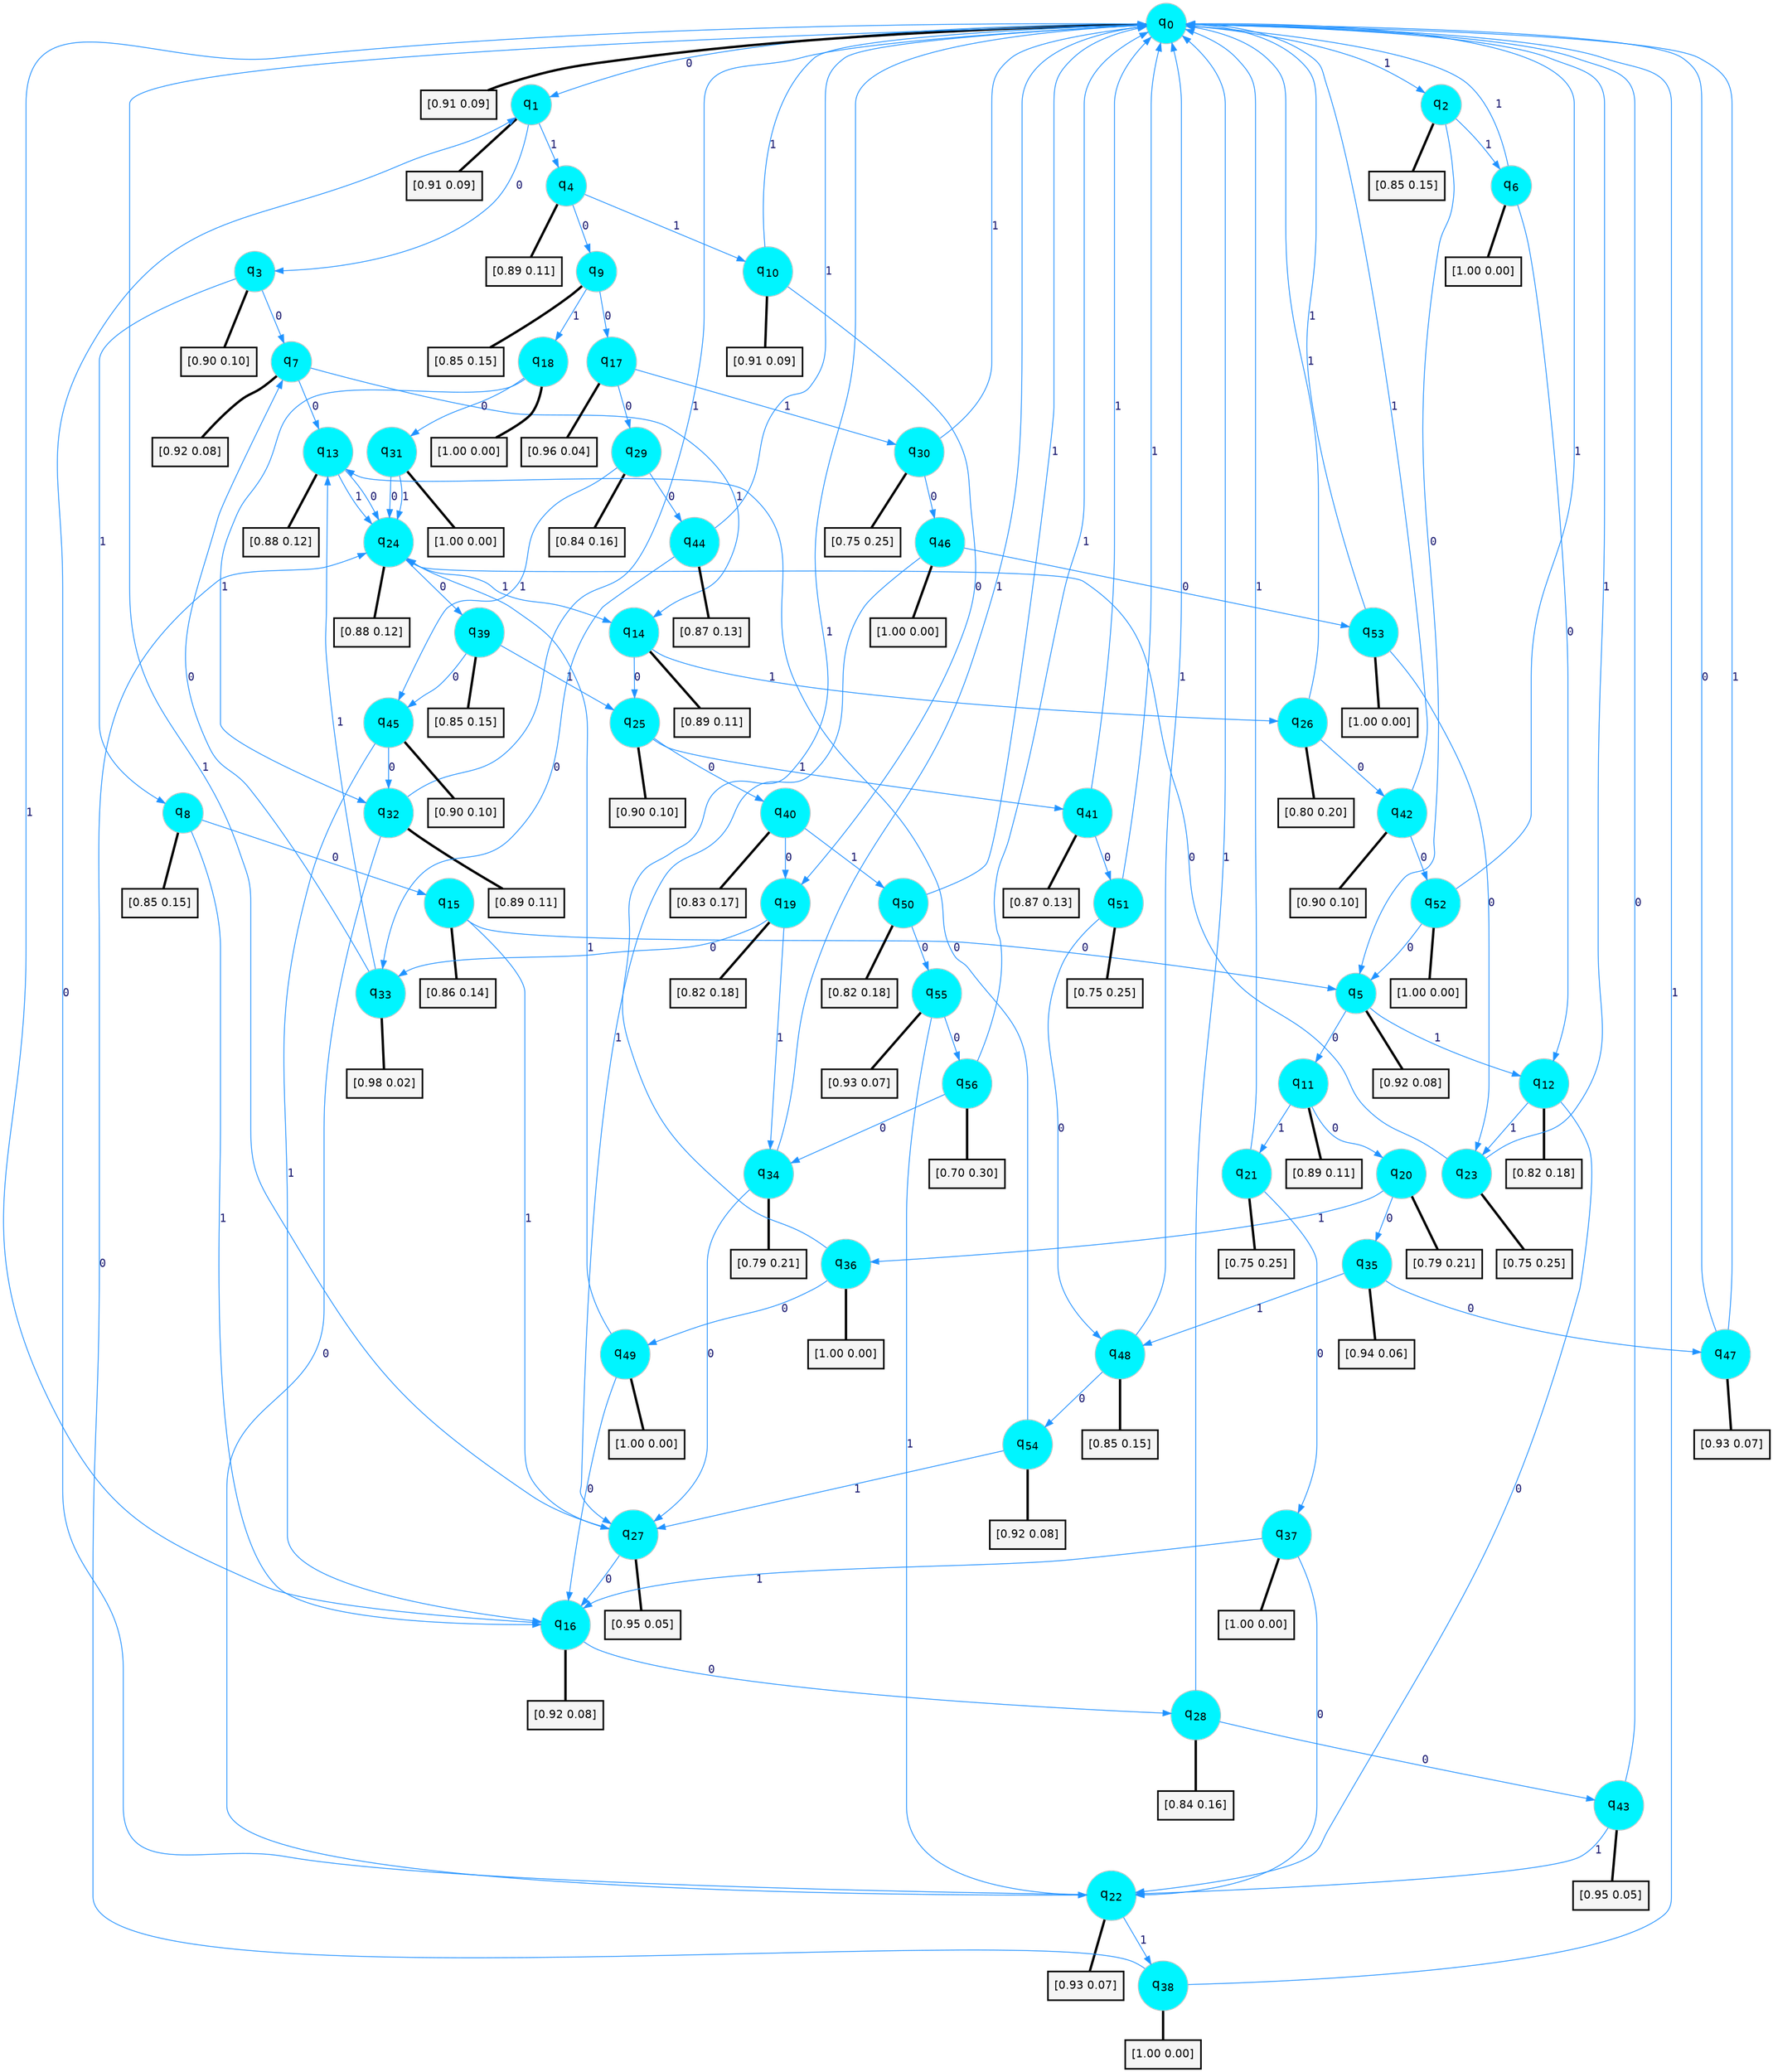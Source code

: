 digraph G {
graph [
bgcolor=transparent, dpi=300, rankdir=TD, size="40,25"];
node [
color=gray, fillcolor=turquoise1, fontcolor=black, fontname=Helvetica, fontsize=16, fontweight=bold, shape=circle, style=filled];
edge [
arrowsize=1, color=dodgerblue1, fontcolor=midnightblue, fontname=courier, fontweight=bold, penwidth=1, style=solid, weight=20];
0[label=<q<SUB>0</SUB>>];
1[label=<q<SUB>1</SUB>>];
2[label=<q<SUB>2</SUB>>];
3[label=<q<SUB>3</SUB>>];
4[label=<q<SUB>4</SUB>>];
5[label=<q<SUB>5</SUB>>];
6[label=<q<SUB>6</SUB>>];
7[label=<q<SUB>7</SUB>>];
8[label=<q<SUB>8</SUB>>];
9[label=<q<SUB>9</SUB>>];
10[label=<q<SUB>10</SUB>>];
11[label=<q<SUB>11</SUB>>];
12[label=<q<SUB>12</SUB>>];
13[label=<q<SUB>13</SUB>>];
14[label=<q<SUB>14</SUB>>];
15[label=<q<SUB>15</SUB>>];
16[label=<q<SUB>16</SUB>>];
17[label=<q<SUB>17</SUB>>];
18[label=<q<SUB>18</SUB>>];
19[label=<q<SUB>19</SUB>>];
20[label=<q<SUB>20</SUB>>];
21[label=<q<SUB>21</SUB>>];
22[label=<q<SUB>22</SUB>>];
23[label=<q<SUB>23</SUB>>];
24[label=<q<SUB>24</SUB>>];
25[label=<q<SUB>25</SUB>>];
26[label=<q<SUB>26</SUB>>];
27[label=<q<SUB>27</SUB>>];
28[label=<q<SUB>28</SUB>>];
29[label=<q<SUB>29</SUB>>];
30[label=<q<SUB>30</SUB>>];
31[label=<q<SUB>31</SUB>>];
32[label=<q<SUB>32</SUB>>];
33[label=<q<SUB>33</SUB>>];
34[label=<q<SUB>34</SUB>>];
35[label=<q<SUB>35</SUB>>];
36[label=<q<SUB>36</SUB>>];
37[label=<q<SUB>37</SUB>>];
38[label=<q<SUB>38</SUB>>];
39[label=<q<SUB>39</SUB>>];
40[label=<q<SUB>40</SUB>>];
41[label=<q<SUB>41</SUB>>];
42[label=<q<SUB>42</SUB>>];
43[label=<q<SUB>43</SUB>>];
44[label=<q<SUB>44</SUB>>];
45[label=<q<SUB>45</SUB>>];
46[label=<q<SUB>46</SUB>>];
47[label=<q<SUB>47</SUB>>];
48[label=<q<SUB>48</SUB>>];
49[label=<q<SUB>49</SUB>>];
50[label=<q<SUB>50</SUB>>];
51[label=<q<SUB>51</SUB>>];
52[label=<q<SUB>52</SUB>>];
53[label=<q<SUB>53</SUB>>];
54[label=<q<SUB>54</SUB>>];
55[label=<q<SUB>55</SUB>>];
56[label=<q<SUB>56</SUB>>];
57[label="[0.91 0.09]", shape=box,fontcolor=black, fontname=Helvetica, fontsize=14, penwidth=2, fillcolor=whitesmoke,color=black];
58[label="[0.91 0.09]", shape=box,fontcolor=black, fontname=Helvetica, fontsize=14, penwidth=2, fillcolor=whitesmoke,color=black];
59[label="[0.85 0.15]", shape=box,fontcolor=black, fontname=Helvetica, fontsize=14, penwidth=2, fillcolor=whitesmoke,color=black];
60[label="[0.90 0.10]", shape=box,fontcolor=black, fontname=Helvetica, fontsize=14, penwidth=2, fillcolor=whitesmoke,color=black];
61[label="[0.89 0.11]", shape=box,fontcolor=black, fontname=Helvetica, fontsize=14, penwidth=2, fillcolor=whitesmoke,color=black];
62[label="[0.92 0.08]", shape=box,fontcolor=black, fontname=Helvetica, fontsize=14, penwidth=2, fillcolor=whitesmoke,color=black];
63[label="[1.00 0.00]", shape=box,fontcolor=black, fontname=Helvetica, fontsize=14, penwidth=2, fillcolor=whitesmoke,color=black];
64[label="[0.92 0.08]", shape=box,fontcolor=black, fontname=Helvetica, fontsize=14, penwidth=2, fillcolor=whitesmoke,color=black];
65[label="[0.85 0.15]", shape=box,fontcolor=black, fontname=Helvetica, fontsize=14, penwidth=2, fillcolor=whitesmoke,color=black];
66[label="[0.85 0.15]", shape=box,fontcolor=black, fontname=Helvetica, fontsize=14, penwidth=2, fillcolor=whitesmoke,color=black];
67[label="[0.91 0.09]", shape=box,fontcolor=black, fontname=Helvetica, fontsize=14, penwidth=2, fillcolor=whitesmoke,color=black];
68[label="[0.89 0.11]", shape=box,fontcolor=black, fontname=Helvetica, fontsize=14, penwidth=2, fillcolor=whitesmoke,color=black];
69[label="[0.82 0.18]", shape=box,fontcolor=black, fontname=Helvetica, fontsize=14, penwidth=2, fillcolor=whitesmoke,color=black];
70[label="[0.88 0.12]", shape=box,fontcolor=black, fontname=Helvetica, fontsize=14, penwidth=2, fillcolor=whitesmoke,color=black];
71[label="[0.89 0.11]", shape=box,fontcolor=black, fontname=Helvetica, fontsize=14, penwidth=2, fillcolor=whitesmoke,color=black];
72[label="[0.86 0.14]", shape=box,fontcolor=black, fontname=Helvetica, fontsize=14, penwidth=2, fillcolor=whitesmoke,color=black];
73[label="[0.92 0.08]", shape=box,fontcolor=black, fontname=Helvetica, fontsize=14, penwidth=2, fillcolor=whitesmoke,color=black];
74[label="[0.96 0.04]", shape=box,fontcolor=black, fontname=Helvetica, fontsize=14, penwidth=2, fillcolor=whitesmoke,color=black];
75[label="[1.00 0.00]", shape=box,fontcolor=black, fontname=Helvetica, fontsize=14, penwidth=2, fillcolor=whitesmoke,color=black];
76[label="[0.82 0.18]", shape=box,fontcolor=black, fontname=Helvetica, fontsize=14, penwidth=2, fillcolor=whitesmoke,color=black];
77[label="[0.79 0.21]", shape=box,fontcolor=black, fontname=Helvetica, fontsize=14, penwidth=2, fillcolor=whitesmoke,color=black];
78[label="[0.75 0.25]", shape=box,fontcolor=black, fontname=Helvetica, fontsize=14, penwidth=2, fillcolor=whitesmoke,color=black];
79[label="[0.93 0.07]", shape=box,fontcolor=black, fontname=Helvetica, fontsize=14, penwidth=2, fillcolor=whitesmoke,color=black];
80[label="[0.75 0.25]", shape=box,fontcolor=black, fontname=Helvetica, fontsize=14, penwidth=2, fillcolor=whitesmoke,color=black];
81[label="[0.88 0.12]", shape=box,fontcolor=black, fontname=Helvetica, fontsize=14, penwidth=2, fillcolor=whitesmoke,color=black];
82[label="[0.90 0.10]", shape=box,fontcolor=black, fontname=Helvetica, fontsize=14, penwidth=2, fillcolor=whitesmoke,color=black];
83[label="[0.80 0.20]", shape=box,fontcolor=black, fontname=Helvetica, fontsize=14, penwidth=2, fillcolor=whitesmoke,color=black];
84[label="[0.95 0.05]", shape=box,fontcolor=black, fontname=Helvetica, fontsize=14, penwidth=2, fillcolor=whitesmoke,color=black];
85[label="[0.84 0.16]", shape=box,fontcolor=black, fontname=Helvetica, fontsize=14, penwidth=2, fillcolor=whitesmoke,color=black];
86[label="[0.84 0.16]", shape=box,fontcolor=black, fontname=Helvetica, fontsize=14, penwidth=2, fillcolor=whitesmoke,color=black];
87[label="[0.75 0.25]", shape=box,fontcolor=black, fontname=Helvetica, fontsize=14, penwidth=2, fillcolor=whitesmoke,color=black];
88[label="[1.00 0.00]", shape=box,fontcolor=black, fontname=Helvetica, fontsize=14, penwidth=2, fillcolor=whitesmoke,color=black];
89[label="[0.89 0.11]", shape=box,fontcolor=black, fontname=Helvetica, fontsize=14, penwidth=2, fillcolor=whitesmoke,color=black];
90[label="[0.98 0.02]", shape=box,fontcolor=black, fontname=Helvetica, fontsize=14, penwidth=2, fillcolor=whitesmoke,color=black];
91[label="[0.79 0.21]", shape=box,fontcolor=black, fontname=Helvetica, fontsize=14, penwidth=2, fillcolor=whitesmoke,color=black];
92[label="[0.94 0.06]", shape=box,fontcolor=black, fontname=Helvetica, fontsize=14, penwidth=2, fillcolor=whitesmoke,color=black];
93[label="[1.00 0.00]", shape=box,fontcolor=black, fontname=Helvetica, fontsize=14, penwidth=2, fillcolor=whitesmoke,color=black];
94[label="[1.00 0.00]", shape=box,fontcolor=black, fontname=Helvetica, fontsize=14, penwidth=2, fillcolor=whitesmoke,color=black];
95[label="[1.00 0.00]", shape=box,fontcolor=black, fontname=Helvetica, fontsize=14, penwidth=2, fillcolor=whitesmoke,color=black];
96[label="[0.85 0.15]", shape=box,fontcolor=black, fontname=Helvetica, fontsize=14, penwidth=2, fillcolor=whitesmoke,color=black];
97[label="[0.83 0.17]", shape=box,fontcolor=black, fontname=Helvetica, fontsize=14, penwidth=2, fillcolor=whitesmoke,color=black];
98[label="[0.87 0.13]", shape=box,fontcolor=black, fontname=Helvetica, fontsize=14, penwidth=2, fillcolor=whitesmoke,color=black];
99[label="[0.90 0.10]", shape=box,fontcolor=black, fontname=Helvetica, fontsize=14, penwidth=2, fillcolor=whitesmoke,color=black];
100[label="[0.95 0.05]", shape=box,fontcolor=black, fontname=Helvetica, fontsize=14, penwidth=2, fillcolor=whitesmoke,color=black];
101[label="[0.87 0.13]", shape=box,fontcolor=black, fontname=Helvetica, fontsize=14, penwidth=2, fillcolor=whitesmoke,color=black];
102[label="[0.90 0.10]", shape=box,fontcolor=black, fontname=Helvetica, fontsize=14, penwidth=2, fillcolor=whitesmoke,color=black];
103[label="[1.00 0.00]", shape=box,fontcolor=black, fontname=Helvetica, fontsize=14, penwidth=2, fillcolor=whitesmoke,color=black];
104[label="[0.93 0.07]", shape=box,fontcolor=black, fontname=Helvetica, fontsize=14, penwidth=2, fillcolor=whitesmoke,color=black];
105[label="[0.85 0.15]", shape=box,fontcolor=black, fontname=Helvetica, fontsize=14, penwidth=2, fillcolor=whitesmoke,color=black];
106[label="[1.00 0.00]", shape=box,fontcolor=black, fontname=Helvetica, fontsize=14, penwidth=2, fillcolor=whitesmoke,color=black];
107[label="[0.82 0.18]", shape=box,fontcolor=black, fontname=Helvetica, fontsize=14, penwidth=2, fillcolor=whitesmoke,color=black];
108[label="[0.75 0.25]", shape=box,fontcolor=black, fontname=Helvetica, fontsize=14, penwidth=2, fillcolor=whitesmoke,color=black];
109[label="[1.00 0.00]", shape=box,fontcolor=black, fontname=Helvetica, fontsize=14, penwidth=2, fillcolor=whitesmoke,color=black];
110[label="[1.00 0.00]", shape=box,fontcolor=black, fontname=Helvetica, fontsize=14, penwidth=2, fillcolor=whitesmoke,color=black];
111[label="[0.92 0.08]", shape=box,fontcolor=black, fontname=Helvetica, fontsize=14, penwidth=2, fillcolor=whitesmoke,color=black];
112[label="[0.93 0.07]", shape=box,fontcolor=black, fontname=Helvetica, fontsize=14, penwidth=2, fillcolor=whitesmoke,color=black];
113[label="[0.70 0.30]", shape=box,fontcolor=black, fontname=Helvetica, fontsize=14, penwidth=2, fillcolor=whitesmoke,color=black];
0->1 [label=0];
0->2 [label=1];
0->57 [arrowhead=none, penwidth=3,color=black];
1->3 [label=0];
1->4 [label=1];
1->58 [arrowhead=none, penwidth=3,color=black];
2->5 [label=0];
2->6 [label=1];
2->59 [arrowhead=none, penwidth=3,color=black];
3->7 [label=0];
3->8 [label=1];
3->60 [arrowhead=none, penwidth=3,color=black];
4->9 [label=0];
4->10 [label=1];
4->61 [arrowhead=none, penwidth=3,color=black];
5->11 [label=0];
5->12 [label=1];
5->62 [arrowhead=none, penwidth=3,color=black];
6->12 [label=0];
6->0 [label=1];
6->63 [arrowhead=none, penwidth=3,color=black];
7->13 [label=0];
7->14 [label=1];
7->64 [arrowhead=none, penwidth=3,color=black];
8->15 [label=0];
8->16 [label=1];
8->65 [arrowhead=none, penwidth=3,color=black];
9->17 [label=0];
9->18 [label=1];
9->66 [arrowhead=none, penwidth=3,color=black];
10->19 [label=0];
10->0 [label=1];
10->67 [arrowhead=none, penwidth=3,color=black];
11->20 [label=0];
11->21 [label=1];
11->68 [arrowhead=none, penwidth=3,color=black];
12->22 [label=0];
12->23 [label=1];
12->69 [arrowhead=none, penwidth=3,color=black];
13->24 [label=0];
13->24 [label=1];
13->70 [arrowhead=none, penwidth=3,color=black];
14->25 [label=0];
14->26 [label=1];
14->71 [arrowhead=none, penwidth=3,color=black];
15->5 [label=0];
15->27 [label=1];
15->72 [arrowhead=none, penwidth=3,color=black];
16->28 [label=0];
16->0 [label=1];
16->73 [arrowhead=none, penwidth=3,color=black];
17->29 [label=0];
17->30 [label=1];
17->74 [arrowhead=none, penwidth=3,color=black];
18->31 [label=0];
18->32 [label=1];
18->75 [arrowhead=none, penwidth=3,color=black];
19->33 [label=0];
19->34 [label=1];
19->76 [arrowhead=none, penwidth=3,color=black];
20->35 [label=0];
20->36 [label=1];
20->77 [arrowhead=none, penwidth=3,color=black];
21->37 [label=0];
21->0 [label=1];
21->78 [arrowhead=none, penwidth=3,color=black];
22->1 [label=0];
22->38 [label=1];
22->79 [arrowhead=none, penwidth=3,color=black];
23->24 [label=0];
23->0 [label=1];
23->80 [arrowhead=none, penwidth=3,color=black];
24->39 [label=0];
24->14 [label=1];
24->81 [arrowhead=none, penwidth=3,color=black];
25->40 [label=0];
25->41 [label=1];
25->82 [arrowhead=none, penwidth=3,color=black];
26->42 [label=0];
26->0 [label=1];
26->83 [arrowhead=none, penwidth=3,color=black];
27->16 [label=0];
27->0 [label=1];
27->84 [arrowhead=none, penwidth=3,color=black];
28->43 [label=0];
28->0 [label=1];
28->85 [arrowhead=none, penwidth=3,color=black];
29->44 [label=0];
29->45 [label=1];
29->86 [arrowhead=none, penwidth=3,color=black];
30->46 [label=0];
30->0 [label=1];
30->87 [arrowhead=none, penwidth=3,color=black];
31->24 [label=0];
31->24 [label=1];
31->88 [arrowhead=none, penwidth=3,color=black];
32->22 [label=0];
32->0 [label=1];
32->89 [arrowhead=none, penwidth=3,color=black];
33->7 [label=0];
33->13 [label=1];
33->90 [arrowhead=none, penwidth=3,color=black];
34->27 [label=0];
34->0 [label=1];
34->91 [arrowhead=none, penwidth=3,color=black];
35->47 [label=0];
35->48 [label=1];
35->92 [arrowhead=none, penwidth=3,color=black];
36->49 [label=0];
36->0 [label=1];
36->93 [arrowhead=none, penwidth=3,color=black];
37->22 [label=0];
37->16 [label=1];
37->94 [arrowhead=none, penwidth=3,color=black];
38->24 [label=0];
38->0 [label=1];
38->95 [arrowhead=none, penwidth=3,color=black];
39->45 [label=0];
39->25 [label=1];
39->96 [arrowhead=none, penwidth=3,color=black];
40->19 [label=0];
40->50 [label=1];
40->97 [arrowhead=none, penwidth=3,color=black];
41->51 [label=0];
41->0 [label=1];
41->98 [arrowhead=none, penwidth=3,color=black];
42->52 [label=0];
42->0 [label=1];
42->99 [arrowhead=none, penwidth=3,color=black];
43->0 [label=0];
43->22 [label=1];
43->100 [arrowhead=none, penwidth=3,color=black];
44->33 [label=0];
44->0 [label=1];
44->101 [arrowhead=none, penwidth=3,color=black];
45->32 [label=0];
45->16 [label=1];
45->102 [arrowhead=none, penwidth=3,color=black];
46->53 [label=0];
46->27 [label=1];
46->103 [arrowhead=none, penwidth=3,color=black];
47->0 [label=0];
47->0 [label=1];
47->104 [arrowhead=none, penwidth=3,color=black];
48->54 [label=0];
48->0 [label=1];
48->105 [arrowhead=none, penwidth=3,color=black];
49->16 [label=0];
49->24 [label=1];
49->106 [arrowhead=none, penwidth=3,color=black];
50->55 [label=0];
50->0 [label=1];
50->107 [arrowhead=none, penwidth=3,color=black];
51->48 [label=0];
51->0 [label=1];
51->108 [arrowhead=none, penwidth=3,color=black];
52->5 [label=0];
52->0 [label=1];
52->109 [arrowhead=none, penwidth=3,color=black];
53->23 [label=0];
53->0 [label=1];
53->110 [arrowhead=none, penwidth=3,color=black];
54->13 [label=0];
54->27 [label=1];
54->111 [arrowhead=none, penwidth=3,color=black];
55->56 [label=0];
55->22 [label=1];
55->112 [arrowhead=none, penwidth=3,color=black];
56->34 [label=0];
56->0 [label=1];
56->113 [arrowhead=none, penwidth=3,color=black];
}

